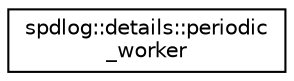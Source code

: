 digraph "Graphical Class Hierarchy"
{
  edge [fontname="Helvetica",fontsize="10",labelfontname="Helvetica",labelfontsize="10"];
  node [fontname="Helvetica",fontsize="10",shape=record];
  rankdir="LR";
  Node1 [label="spdlog::details::periodic\l_worker",height=0.2,width=0.4,color="black", fillcolor="white", style="filled",URL="$classspdlog_1_1details_1_1periodic__worker.html"];
}

